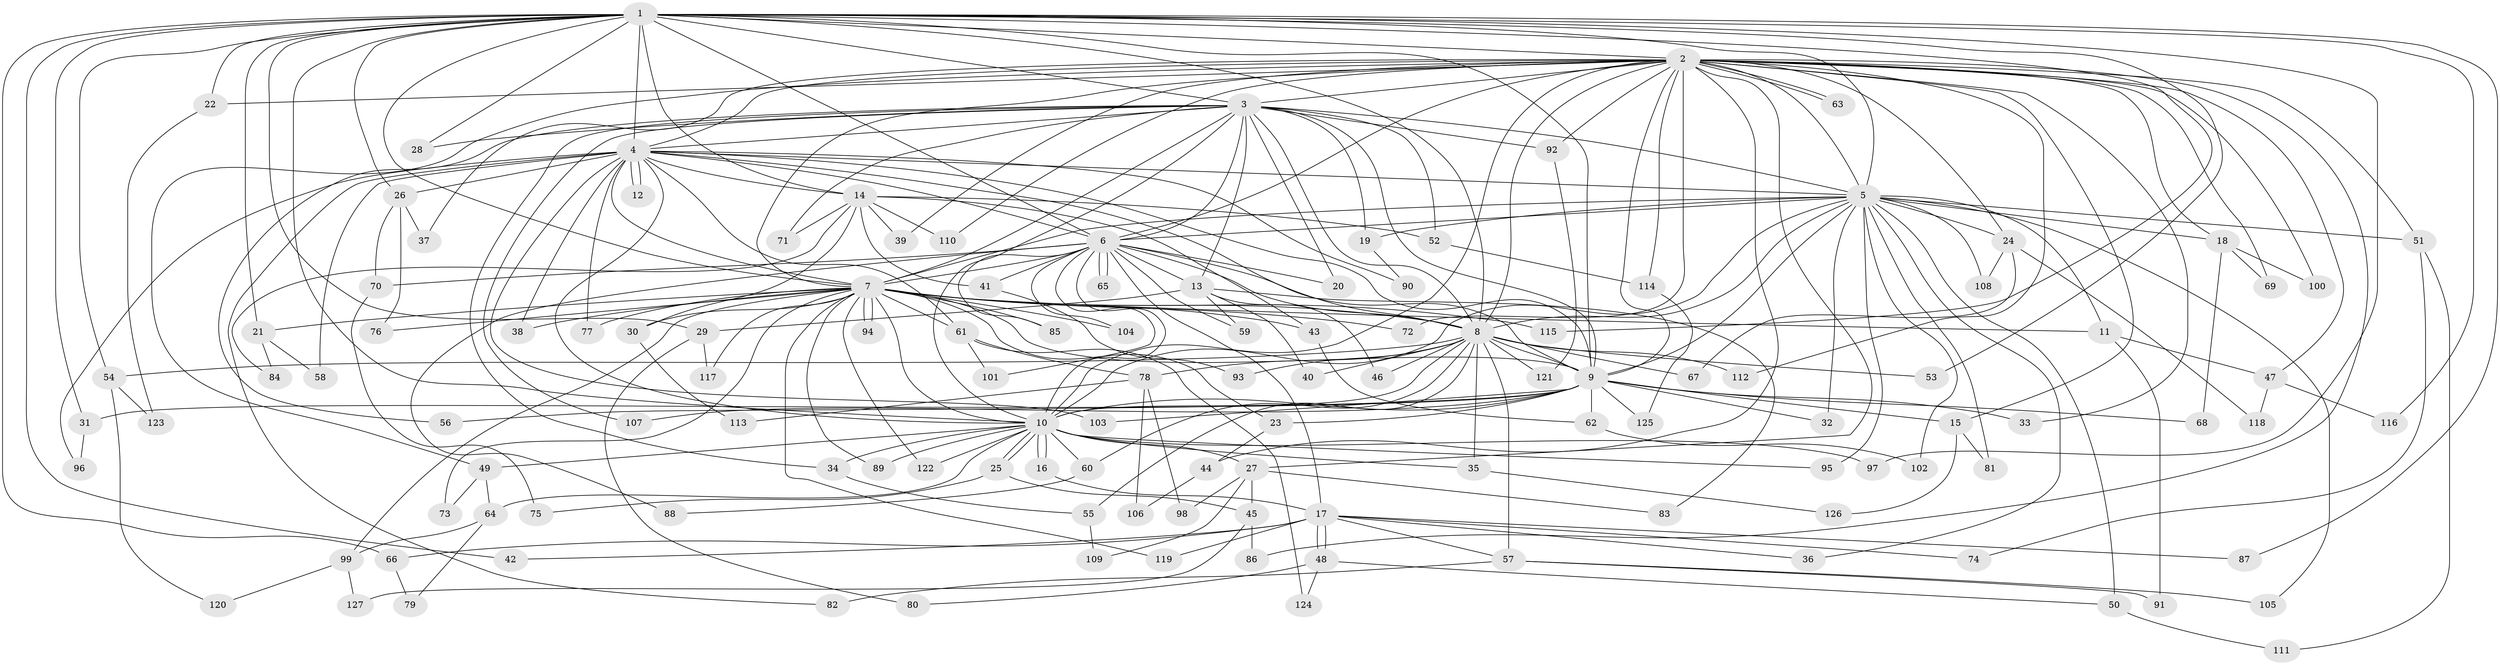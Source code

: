 // Generated by graph-tools (version 1.1) at 2025/13/03/09/25 04:13:45]
// undirected, 127 vertices, 279 edges
graph export_dot {
graph [start="1"]
  node [color=gray90,style=filled];
  1;
  2;
  3;
  4;
  5;
  6;
  7;
  8;
  9;
  10;
  11;
  12;
  13;
  14;
  15;
  16;
  17;
  18;
  19;
  20;
  21;
  22;
  23;
  24;
  25;
  26;
  27;
  28;
  29;
  30;
  31;
  32;
  33;
  34;
  35;
  36;
  37;
  38;
  39;
  40;
  41;
  42;
  43;
  44;
  45;
  46;
  47;
  48;
  49;
  50;
  51;
  52;
  53;
  54;
  55;
  56;
  57;
  58;
  59;
  60;
  61;
  62;
  63;
  64;
  65;
  66;
  67;
  68;
  69;
  70;
  71;
  72;
  73;
  74;
  75;
  76;
  77;
  78;
  79;
  80;
  81;
  82;
  83;
  84;
  85;
  86;
  87;
  88;
  89;
  90;
  91;
  92;
  93;
  94;
  95;
  96;
  97;
  98;
  99;
  100;
  101;
  102;
  103;
  104;
  105;
  106;
  107;
  108;
  109;
  110;
  111;
  112;
  113;
  114;
  115;
  116;
  117;
  118;
  119;
  120;
  121;
  122;
  123;
  124;
  125;
  126;
  127;
  1 -- 2;
  1 -- 3;
  1 -- 4;
  1 -- 5;
  1 -- 6;
  1 -- 7;
  1 -- 8;
  1 -- 9;
  1 -- 10;
  1 -- 14;
  1 -- 21;
  1 -- 22;
  1 -- 26;
  1 -- 28;
  1 -- 29;
  1 -- 31;
  1 -- 42;
  1 -- 53;
  1 -- 54;
  1 -- 66;
  1 -- 87;
  1 -- 97;
  1 -- 115;
  1 -- 116;
  2 -- 3;
  2 -- 4;
  2 -- 5;
  2 -- 6;
  2 -- 7;
  2 -- 8;
  2 -- 9;
  2 -- 10;
  2 -- 15;
  2 -- 18;
  2 -- 22;
  2 -- 24;
  2 -- 27;
  2 -- 33;
  2 -- 37;
  2 -- 39;
  2 -- 44;
  2 -- 47;
  2 -- 49;
  2 -- 51;
  2 -- 63;
  2 -- 63;
  2 -- 69;
  2 -- 72;
  2 -- 86;
  2 -- 92;
  2 -- 100;
  2 -- 110;
  2 -- 112;
  2 -- 114;
  3 -- 4;
  3 -- 5;
  3 -- 6;
  3 -- 7;
  3 -- 8;
  3 -- 9;
  3 -- 10;
  3 -- 13;
  3 -- 19;
  3 -- 20;
  3 -- 28;
  3 -- 34;
  3 -- 52;
  3 -- 56;
  3 -- 71;
  3 -- 92;
  3 -- 107;
  4 -- 5;
  4 -- 6;
  4 -- 7;
  4 -- 8;
  4 -- 9;
  4 -- 10;
  4 -- 12;
  4 -- 12;
  4 -- 14;
  4 -- 26;
  4 -- 38;
  4 -- 58;
  4 -- 61;
  4 -- 77;
  4 -- 82;
  4 -- 90;
  4 -- 96;
  4 -- 103;
  5 -- 6;
  5 -- 7;
  5 -- 8;
  5 -- 9;
  5 -- 10;
  5 -- 11;
  5 -- 18;
  5 -- 19;
  5 -- 24;
  5 -- 32;
  5 -- 36;
  5 -- 50;
  5 -- 51;
  5 -- 81;
  5 -- 95;
  5 -- 102;
  5 -- 105;
  5 -- 108;
  6 -- 7;
  6 -- 8;
  6 -- 9;
  6 -- 10;
  6 -- 13;
  6 -- 17;
  6 -- 20;
  6 -- 41;
  6 -- 59;
  6 -- 65;
  6 -- 65;
  6 -- 70;
  6 -- 85;
  6 -- 88;
  6 -- 101;
  6 -- 104;
  7 -- 8;
  7 -- 9;
  7 -- 10;
  7 -- 11;
  7 -- 21;
  7 -- 23;
  7 -- 30;
  7 -- 38;
  7 -- 43;
  7 -- 61;
  7 -- 72;
  7 -- 73;
  7 -- 76;
  7 -- 77;
  7 -- 85;
  7 -- 89;
  7 -- 94;
  7 -- 94;
  7 -- 99;
  7 -- 104;
  7 -- 115;
  7 -- 117;
  7 -- 119;
  7 -- 122;
  8 -- 9;
  8 -- 10;
  8 -- 35;
  8 -- 40;
  8 -- 46;
  8 -- 53;
  8 -- 54;
  8 -- 55;
  8 -- 57;
  8 -- 60;
  8 -- 67;
  8 -- 78;
  8 -- 93;
  8 -- 112;
  8 -- 121;
  9 -- 10;
  9 -- 15;
  9 -- 23;
  9 -- 31;
  9 -- 32;
  9 -- 33;
  9 -- 56;
  9 -- 62;
  9 -- 68;
  9 -- 103;
  9 -- 107;
  9 -- 125;
  10 -- 16;
  10 -- 16;
  10 -- 25;
  10 -- 25;
  10 -- 27;
  10 -- 34;
  10 -- 35;
  10 -- 49;
  10 -- 60;
  10 -- 64;
  10 -- 89;
  10 -- 95;
  10 -- 97;
  10 -- 122;
  11 -- 47;
  11 -- 91;
  13 -- 29;
  13 -- 40;
  13 -- 46;
  13 -- 59;
  13 -- 83;
  14 -- 30;
  14 -- 39;
  14 -- 41;
  14 -- 43;
  14 -- 52;
  14 -- 71;
  14 -- 84;
  14 -- 110;
  15 -- 81;
  15 -- 126;
  16 -- 17;
  17 -- 36;
  17 -- 42;
  17 -- 48;
  17 -- 48;
  17 -- 57;
  17 -- 66;
  17 -- 74;
  17 -- 87;
  17 -- 119;
  18 -- 68;
  18 -- 69;
  18 -- 100;
  19 -- 90;
  21 -- 58;
  21 -- 84;
  22 -- 123;
  23 -- 44;
  24 -- 67;
  24 -- 108;
  24 -- 118;
  25 -- 45;
  25 -- 75;
  26 -- 37;
  26 -- 70;
  26 -- 76;
  27 -- 45;
  27 -- 83;
  27 -- 98;
  27 -- 109;
  29 -- 80;
  29 -- 117;
  30 -- 113;
  31 -- 96;
  34 -- 55;
  35 -- 126;
  41 -- 93;
  43 -- 62;
  44 -- 106;
  45 -- 86;
  45 -- 127;
  47 -- 116;
  47 -- 118;
  48 -- 50;
  48 -- 80;
  48 -- 124;
  49 -- 64;
  49 -- 73;
  50 -- 111;
  51 -- 74;
  51 -- 111;
  52 -- 114;
  54 -- 120;
  54 -- 123;
  55 -- 109;
  57 -- 82;
  57 -- 91;
  57 -- 105;
  60 -- 88;
  61 -- 78;
  61 -- 101;
  61 -- 124;
  62 -- 102;
  64 -- 79;
  64 -- 99;
  66 -- 79;
  70 -- 75;
  78 -- 98;
  78 -- 106;
  78 -- 113;
  92 -- 121;
  99 -- 120;
  99 -- 127;
  114 -- 125;
}
